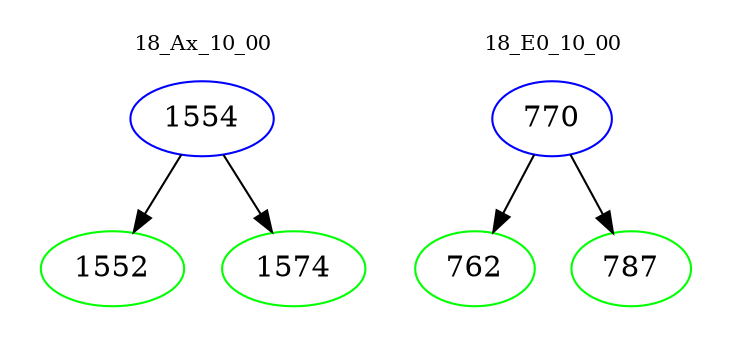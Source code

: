 digraph{
subgraph cluster_0 {
color = white
label = "18_Ax_10_00";
fontsize=10;
T0_1554 [label="1554", color="blue"]
T0_1554 -> T0_1552 [color="black"]
T0_1552 [label="1552", color="green"]
T0_1554 -> T0_1574 [color="black"]
T0_1574 [label="1574", color="green"]
}
subgraph cluster_1 {
color = white
label = "18_E0_10_00";
fontsize=10;
T1_770 [label="770", color="blue"]
T1_770 -> T1_762 [color="black"]
T1_762 [label="762", color="green"]
T1_770 -> T1_787 [color="black"]
T1_787 [label="787", color="green"]
}
}
